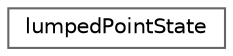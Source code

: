 digraph "Graphical Class Hierarchy"
{
 // LATEX_PDF_SIZE
  bgcolor="transparent";
  edge [fontname=Helvetica,fontsize=10,labelfontname=Helvetica,labelfontsize=10];
  node [fontname=Helvetica,fontsize=10,shape=box,height=0.2,width=0.4];
  rankdir="LR";
  Node0 [id="Node000000",label="lumpedPointState",height=0.2,width=0.4,color="grey40", fillcolor="white", style="filled",URL="$classFoam_1_1lumpedPointState.html",tooltip="The state of lumped points corresponds to positions and rotations."];
}
